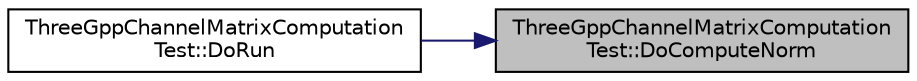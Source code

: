 digraph "ThreeGppChannelMatrixComputationTest::DoComputeNorm"
{
 // LATEX_PDF_SIZE
  edge [fontname="Helvetica",fontsize="10",labelfontname="Helvetica",labelfontsize="10"];
  node [fontname="Helvetica",fontsize="10",shape=record];
  rankdir="RL";
  Node1 [label="ThreeGppChannelMatrixComputation\lTest::DoComputeNorm",height=0.2,width=0.4,color="black", fillcolor="grey75", style="filled", fontcolor="black",tooltip="Compute the Frobenius norm of the channel matrix and stores it in m_normVector."];
  Node1 -> Node2 [dir="back",color="midnightblue",fontsize="10",style="solid",fontname="Helvetica"];
  Node2 [label="ThreeGppChannelMatrixComputation\lTest::DoRun",height=0.2,width=0.4,color="black", fillcolor="white", style="filled",URL="$class_three_gpp_channel_matrix_computation_test.html#a25ad42a4b613a9a5614e685c7ec5bdde",tooltip="Build the test scenario."];
}
